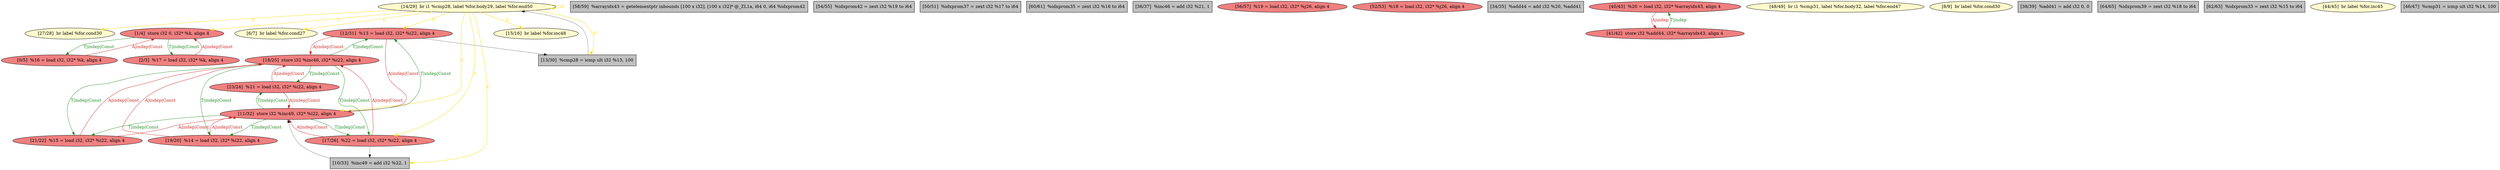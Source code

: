 
digraph G {


node658 [fillcolor=lemonchiffon,label="[27/28]  br label %for.cond30",shape=ellipse,style=filled ]
node656 [fillcolor=grey,label="[58/59]  %arrayidx43 = getelementptr inbounds [100 x i32], [100 x i32]* @_ZL1a, i64 0, i64 %idxprom42",shape=rectangle,style=filled ]
node655 [fillcolor=lightcoral,label="[23/24]  %21 = load i32, i32* %i22, align 4",shape=ellipse,style=filled ]
node661 [fillcolor=lightcoral,label="[18/25]  store i32 %inc46, i32* %i22, align 4",shape=ellipse,style=filled ]
node653 [fillcolor=grey,label="[54/55]  %idxprom42 = zext i32 %19 to i64",shape=rectangle,style=filled ]
node651 [fillcolor=grey,label="[50/51]  %idxprom37 = zext i32 %17 to i64",shape=rectangle,style=filled ]
node650 [fillcolor=lightcoral,label="[2/3]  %17 = load i32, i32* %k, align 4",shape=ellipse,style=filled ]
node657 [fillcolor=grey,label="[60/61]  %idxprom35 = zext i32 %16 to i64",shape=rectangle,style=filled ]
node649 [fillcolor=lightcoral,label="[21/22]  %15 = load i32, i32* %i22, align 4",shape=ellipse,style=filled ]
node636 [fillcolor=grey,label="[36/37]  %inc46 = add i32 %21, 1",shape=rectangle,style=filled ]
node654 [fillcolor=lightcoral,label="[56/57]  %19 = load i32, i32* %j26, align 4",shape=ellipse,style=filled ]
node652 [fillcolor=lightcoral,label="[52/53]  %18 = load i32, i32* %j26, align 4",shape=ellipse,style=filled ]
node645 [fillcolor=lemonchiffon,label="[14/29]  br i1 %cmp28, label %for.body29, label %for.end50",shape=ellipse,style=filled ]
node635 [fillcolor=grey,label="[34/35]  %add44 = add i32 %20, %add41",shape=rectangle,style=filled ]
node647 [fillcolor=lightcoral,label="[1/4]  store i32 0, i32* %k, align 4",shape=ellipse,style=filled ]
node631 [fillcolor=lightcoral,label="[0/5]  %16 = load i32, i32* %k, align 4",shape=ellipse,style=filled ]
node641 [fillcolor=lightcoral,label="[40/43]  %20 = load i32, i32* %arrayidx43, align 4",shape=ellipse,style=filled ]
node646 [fillcolor=lemonchiffon,label="[48/49]  br i1 %cmp31, label %for.body32, label %for.end47",shape=ellipse,style=filled ]
node633 [fillcolor=lemonchiffon,label="[8/9]  br label %for.cond30",shape=ellipse,style=filled ]
node662 [fillcolor=lightcoral,label="[41/42]  store i32 %add44, i32* %arrayidx43, align 4",shape=ellipse,style=filled ]
node632 [fillcolor=lemonchiffon,label="[6/7]  br label %for.cond27",shape=ellipse,style=filled ]
node648 [fillcolor=lightcoral,label="[12/31]  %13 = load i32, i32* %i22, align 4",shape=ellipse,style=filled ]
node637 [fillcolor=lightcoral,label="[17/26]  %22 = load i32, i32* %i22, align 4",shape=ellipse,style=filled ]
node660 [fillcolor=lightcoral,label="[11/32]  store i32 %inc49, i32* %i22, align 4",shape=ellipse,style=filled ]
node634 [fillcolor=grey,label="[10/33]  %inc49 = add i32 %22, 1",shape=rectangle,style=filled ]
node638 [fillcolor=lightcoral,label="[19/20]  %14 = load i32, i32* %i22, align 4",shape=ellipse,style=filled ]
node639 [fillcolor=grey,label="[38/39]  %add41 = add i32 0, 0",shape=rectangle,style=filled ]
node640 [fillcolor=lemonchiffon,label="[15/16]  br label %for.inc48",shape=ellipse,style=filled ]
node663 [fillcolor=grey,label="[64/65]  %idxprom39 = zext i32 %18 to i64",shape=rectangle,style=filled ]
node659 [fillcolor=grey,label="[62/63]  %idxprom33 = zext i32 %15 to i64",shape=rectangle,style=filled ]
node642 [fillcolor=lemonchiffon,label="[44/45]  br label %for.inc45",shape=ellipse,style=filled ]
node643 [fillcolor=grey,label="[46/47]  %cmp31 = icmp ult i32 %14, 100",shape=rectangle,style=filled ]
node644 [fillcolor=grey,label="[13/30]  %cmp28 = icmp ult i32 %13, 100",shape=rectangle,style=filled ]

node645->node660 [style=solid,color=gold,label="C",penwidth=1.0,fontcolor=gold ]
node648->node644 [style=solid,color=black,label="",penwidth=0.5,fontcolor=black ]
node660->node638 [style=solid,color=forestgreen,label="T|indep|Const",penwidth=1.0,fontcolor=forestgreen ]
node645->node640 [style=solid,color=gold,label="C",penwidth=1.0,fontcolor=gold ]
node648->node660 [style=solid,color=firebrick3,label="A|indep|Const",penwidth=1.0,fontcolor=firebrick3 ]
node637->node661 [style=solid,color=firebrick3,label="A|indep|Const",penwidth=1.0,fontcolor=firebrick3 ]
node649->node660 [style=solid,color=firebrick3,label="A|indep|Const",penwidth=1.0,fontcolor=firebrick3 ]
node660->node649 [style=solid,color=forestgreen,label="T|indep|Const",penwidth=1.0,fontcolor=forestgreen ]
node662->node641 [style=solid,color=forestgreen,label="T|indep",penwidth=1.0,fontcolor=forestgreen ]
node645->node645 [style=solid,color=gold,label="C",penwidth=1.0,fontcolor=gold ]
node645->node648 [style=solid,color=gold,label="C",penwidth=1.0,fontcolor=gold ]
node661->node655 [style=solid,color=forestgreen,label="T|indep|Const",penwidth=1.0,fontcolor=forestgreen ]
node661->node638 [style=solid,color=forestgreen,label="T|indep|Const",penwidth=1.0,fontcolor=forestgreen ]
node649->node661 [style=solid,color=firebrick3,label="A|indep|Const",penwidth=1.0,fontcolor=firebrick3 ]
node661->node648 [style=solid,color=forestgreen,label="T|indep|Const",penwidth=1.0,fontcolor=forestgreen ]
node660->node655 [style=solid,color=forestgreen,label="T|indep|Const",penwidth=1.0,fontcolor=forestgreen ]
node634->node660 [style=solid,color=black,label="",penwidth=0.5,fontcolor=black ]
node638->node661 [style=solid,color=firebrick3,label="A|indep|Const",penwidth=1.0,fontcolor=firebrick3 ]
node641->node662 [style=solid,color=firebrick3,label="A|indep",penwidth=1.0,fontcolor=firebrick3 ]
node638->node660 [style=solid,color=firebrick3,label="A|indep|Const",penwidth=1.0,fontcolor=firebrick3 ]
node645->node634 [style=solid,color=gold,label="C",penwidth=1.0,fontcolor=gold ]
node637->node660 [style=solid,color=firebrick3,label="A|indep|Const",penwidth=1.0,fontcolor=firebrick3 ]
node661->node649 [style=solid,color=forestgreen,label="T|indep|Const",penwidth=1.0,fontcolor=forestgreen ]
node648->node661 [style=solid,color=firebrick3,label="A|indep|Const",penwidth=1.0,fontcolor=firebrick3 ]
node645->node658 [style=solid,color=gold,label="C",penwidth=1.0,fontcolor=gold ]
node655->node660 [style=solid,color=firebrick3,label="A|indep|Const",penwidth=1.0,fontcolor=firebrick3 ]
node645->node632 [style=solid,color=gold,label="C",penwidth=1.0,fontcolor=gold ]
node650->node647 [style=solid,color=firebrick3,label="A|indep|Const",penwidth=1.0,fontcolor=firebrick3 ]
node645->node637 [style=solid,color=gold,label="C",penwidth=1.0,fontcolor=gold ]
node647->node631 [style=solid,color=forestgreen,label="T|indep|Const",penwidth=1.0,fontcolor=forestgreen ]
node647->node650 [style=solid,color=forestgreen,label="T|indep|Const",penwidth=1.0,fontcolor=forestgreen ]
node644->node645 [style=solid,color=black,label="",penwidth=0.5,fontcolor=black ]
node645->node647 [style=solid,color=gold,label="C",penwidth=1.0,fontcolor=gold ]
node661->node637 [style=solid,color=forestgreen,label="T|indep|Const",penwidth=1.0,fontcolor=forestgreen ]
node655->node661 [style=solid,color=firebrick3,label="A|indep|Const",penwidth=1.0,fontcolor=firebrick3 ]
node660->node648 [style=solid,color=forestgreen,label="T|indep|Const",penwidth=1.0,fontcolor=forestgreen ]
node631->node647 [style=solid,color=firebrick3,label="A|indep|Const",penwidth=1.0,fontcolor=firebrick3 ]
node645->node644 [style=solid,color=gold,label="C",penwidth=1.0,fontcolor=gold ]
node660->node637 [style=solid,color=forestgreen,label="T|indep|Const",penwidth=1.0,fontcolor=forestgreen ]
node637->node634 [style=solid,color=black,label="",penwidth=0.5,fontcolor=black ]


}
